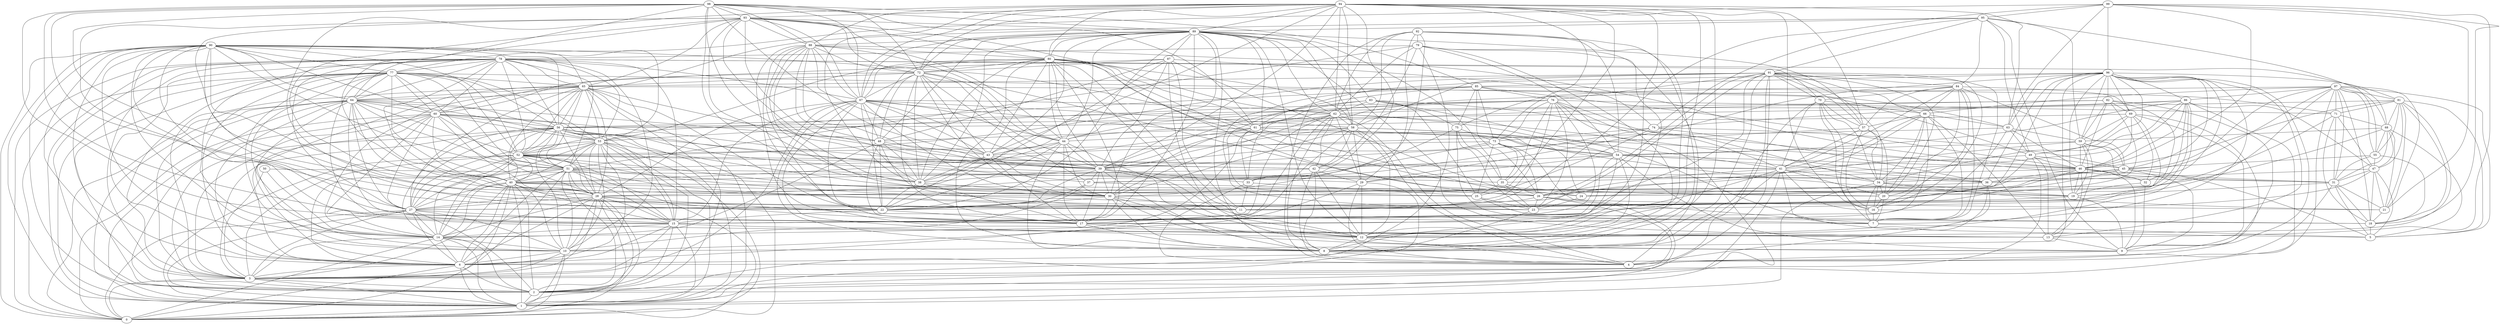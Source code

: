 digraph "sensornet-topology" {
label = "";
rankdir="BT";"0"->"1" [arrowhead = "both"] 
"0"->"3" [arrowhead = "both"] 
"0"->"6" [arrowhead = "both"] 
"0"->"10" [arrowhead = "both"] 
"0"->"14" [arrowhead = "both"] 
"0"->"27" [arrowhead = "both"] 
"0"->"28" [arrowhead = "both"] 
"0"->"40" [arrowhead = "both"] 
"0"->"51" [arrowhead = "both"] 
"0"->"53" [arrowhead = "both"] 
"0"->"56" [arrowhead = "both"] 
"0"->"60" [arrowhead = "both"] 
"0"->"64" [arrowhead = "both"] 
"0"->"77" [arrowhead = "both"] 
"0"->"78" [arrowhead = "both"] 
"0"->"90" [arrowhead = "both"] 
"1"->"2" [arrowhead = "both"] 
"1"->"3" [arrowhead = "both"] 
"1"->"6" [arrowhead = "both"] 
"1"->"10" [arrowhead = "both"] 
"1"->"14" [arrowhead = "both"] 
"1"->"15" [arrowhead = "both"] 
"1"->"26" [arrowhead = "both"] 
"1"->"27" [arrowhead = "both"] 
"1"->"28" [arrowhead = "both"] 
"1"->"29" [arrowhead = "both"] 
"1"->"34" [arrowhead = "both"] 
"1"->"40" [arrowhead = "both"] 
"1"->"52" [arrowhead = "both"] 
"1"->"53" [arrowhead = "both"] 
"1"->"56" [arrowhead = "both"] 
"1"->"60" [arrowhead = "both"] 
"1"->"64" [arrowhead = "both"] 
"1"->"65" [arrowhead = "both"] 
"1"->"76" [arrowhead = "both"] 
"1"->"77" [arrowhead = "both"] 
"1"->"78" [arrowhead = "both"] 
"1"->"90" [arrowhead = "both"] 
"2"->"3" [arrowhead = "both"] 
"2"->"6" [arrowhead = "both"] 
"2"->"14" [arrowhead = "both"] 
"2"->"15" [arrowhead = "both"] 
"2"->"23" [arrowhead = "both"] 
"2"->"27" [arrowhead = "both"] 
"2"->"28" [arrowhead = "both"] 
"2"->"40" [arrowhead = "both"] 
"2"->"41" [arrowhead = "both"] 
"2"->"49" [arrowhead = "both"] 
"2"->"51" [arrowhead = "both"] 
"2"->"53" [arrowhead = "both"] 
"2"->"56" [arrowhead = "both"] 
"2"->"64" [arrowhead = "both"] 
"2"->"65" [arrowhead = "both"] 
"2"->"77" [arrowhead = "both"] 
"2"->"78" [arrowhead = "both"] 
"2"->"90" [arrowhead = "both"] 
"2"->"91" [arrowhead = "both"] 
"3"->"6" [arrowhead = "both"] 
"3"->"10" [arrowhead = "both"] 
"3"->"14" [arrowhead = "both"] 
"3"->"15" [arrowhead = "both"] 
"3"->"26" [arrowhead = "both"] 
"3"->"27" [arrowhead = "both"] 
"3"->"28" [arrowhead = "both"] 
"3"->"40" [arrowhead = "both"] 
"3"->"50" [arrowhead = "both"] 
"3"->"51" [arrowhead = "both"] 
"3"->"52" [arrowhead = "both"] 
"3"->"56" [arrowhead = "both"] 
"3"->"60" [arrowhead = "both"] 
"3"->"64" [arrowhead = "both"] 
"3"->"65" [arrowhead = "both"] 
"3"->"67" [arrowhead = "both"] 
"3"->"77" [arrowhead = "both"] 
"3"->"78" [arrowhead = "both"] 
"3"->"90" [arrowhead = "both"] 
"3"->"97" [arrowhead = "both"] 
"4"->"8" [arrowhead = "both"] 
"4"->"9" [arrowhead = "both"] 
"4"->"12" [arrowhead = "both"] 
"4"->"29" [arrowhead = "both"] 
"4"->"33" [arrowhead = "both"] 
"4"->"36" [arrowhead = "both"] 
"4"->"42" [arrowhead = "both"] 
"4"->"58" [arrowhead = "both"] 
"4"->"62" [arrowhead = "both"] 
"4"->"69" [arrowhead = "both"] 
"4"->"79" [arrowhead = "both"] 
"4"->"86" [arrowhead = "both"] 
"4"->"91" [arrowhead = "both"] 
"4"->"92" [arrowhead = "both"] 
"5"->"7" [arrowhead = "both"] 
"5"->"18" [arrowhead = "both"] 
"5"->"31" [arrowhead = "both"] 
"5"->"45" [arrowhead = "both"] 
"5"->"47" [arrowhead = "both"] 
"5"->"68" [arrowhead = "both"] 
"5"->"81" [arrowhead = "both"] 
"5"->"83" [arrowhead = "both"] 
"5"->"97" [arrowhead = "both"] 
"6"->"10" [arrowhead = "both"] 
"6"->"14" [arrowhead = "both"] 
"6"->"15" [arrowhead = "both"] 
"6"->"27" [arrowhead = "both"] 
"6"->"28" [arrowhead = "both"] 
"6"->"31" [arrowhead = "both"] 
"6"->"40" [arrowhead = "both"] 
"6"->"51" [arrowhead = "both"] 
"6"->"52" [arrowhead = "both"] 
"6"->"53" [arrowhead = "both"] 
"6"->"60" [arrowhead = "both"] 
"6"->"62" [arrowhead = "both"] 
"6"->"64" [arrowhead = "both"] 
"6"->"65" [arrowhead = "both"] 
"6"->"77" [arrowhead = "both"] 
"6"->"78" [arrowhead = "both"] 
"6"->"79" [arrowhead = "both"] 
"6"->"90" [arrowhead = "both"] 
"7"->"16" [arrowhead = "both"] 
"7"->"20" [arrowhead = "both"] 
"7"->"34" [arrowhead = "both"] 
"7"->"39" [arrowhead = "both"] 
"7"->"41" [arrowhead = "both"] 
"7"->"66" [arrowhead = "both"] 
"7"->"70" [arrowhead = "both"] 
"7"->"73" [arrowhead = "both"] 
"7"->"75" [arrowhead = "both"] 
"7"->"84" [arrowhead = "both"] 
"7"->"91" [arrowhead = "both"] 
"7"->"96" [arrowhead = "both"] 
"8"->"12" [arrowhead = "both"] 
"8"->"17" [arrowhead = "both"] 
"8"->"30" [arrowhead = "both"] 
"8"->"39" [arrowhead = "both"] 
"8"->"41" [arrowhead = "both"] 
"8"->"42" [arrowhead = "both"] 
"8"->"44" [arrowhead = "both"] 
"8"->"54" [arrowhead = "both"] 
"8"->"62" [arrowhead = "both"] 
"8"->"67" [arrowhead = "both"] 
"8"->"70" [arrowhead = "both"] 
"8"->"79" [arrowhead = "both"] 
"8"->"80" [arrowhead = "both"] 
"8"->"89" [arrowhead = "both"] 
"8"->"91" [arrowhead = "both"] 
"8"->"92" [arrowhead = "both"] 
"8"->"94" [arrowhead = "both"] 
"9"->"13" [arrowhead = "both"] 
"9"->"19" [arrowhead = "both"] 
"9"->"30" [arrowhead = "both"] 
"9"->"32" [arrowhead = "both"] 
"9"->"45" [arrowhead = "both"] 
"9"->"46" [arrowhead = "both"] 
"9"->"54" [arrowhead = "both"] 
"9"->"69" [arrowhead = "both"] 
"9"->"82" [arrowhead = "both"] 
"9"->"87" [arrowhead = "both"] 
"9"->"95" [arrowhead = "both"] 
"9"->"96" [arrowhead = "both"] 
"10"->"14" [arrowhead = "both"] 
"10"->"27" [arrowhead = "both"] 
"10"->"28" [arrowhead = "both"] 
"10"->"29" [arrowhead = "both"] 
"10"->"37" [arrowhead = "both"] 
"10"->"40" [arrowhead = "both"] 
"10"->"51" [arrowhead = "both"] 
"10"->"53" [arrowhead = "both"] 
"10"->"56" [arrowhead = "both"] 
"10"->"64" [arrowhead = "both"] 
"10"->"77" [arrowhead = "both"] 
"10"->"78" [arrowhead = "both"] 
"10"->"90" [arrowhead = "both"] 
"10"->"96" [arrowhead = "both"] 
"11"->"19" [arrowhead = "both"] 
"11"->"26" [arrowhead = "both"] 
"11"->"30" [arrowhead = "both"] 
"11"->"33" [arrowhead = "both"] 
"11"->"40" [arrowhead = "both"] 
"11"->"46" [arrowhead = "both"] 
"11"->"48" [arrowhead = "both"] 
"11"->"69" [arrowhead = "both"] 
"11"->"76" [arrowhead = "both"] 
"11"->"80" [arrowhead = "both"] 
"11"->"87" [arrowhead = "both"] 
"11"->"90" [arrowhead = "both"] 
"11"->"96" [arrowhead = "both"] 
"11"->"98" [arrowhead = "both"] 
"11"->"99" [arrowhead = "both"] 
"12"->"17" [arrowhead = "both"] 
"12"->"29" [arrowhead = "both"] 
"12"->"30" [arrowhead = "both"] 
"12"->"36" [arrowhead = "both"] 
"12"->"39" [arrowhead = "both"] 
"12"->"42" [arrowhead = "both"] 
"12"->"44" [arrowhead = "both"] 
"12"->"54" [arrowhead = "both"] 
"12"->"58" [arrowhead = "both"] 
"12"->"67" [arrowhead = "both"] 
"12"->"79" [arrowhead = "both"] 
"12"->"80" [arrowhead = "both"] 
"12"->"81" [arrowhead = "both"] 
"12"->"86" [arrowhead = "both"] 
"12"->"89" [arrowhead = "both"] 
"12"->"92" [arrowhead = "both"] 
"12"->"94" [arrowhead = "both"] 
"13"->"15" [arrowhead = "both"] 
"13"->"46" [arrowhead = "both"] 
"13"->"49" [arrowhead = "both"] 
"13"->"59" [arrowhead = "both"] 
"13"->"66" [arrowhead = "both"] 
"13"->"88" [arrowhead = "both"] 
"13"->"89" [arrowhead = "both"] 
"13"->"96" [arrowhead = "both"] 
"13"->"98" [arrowhead = "both"] 
"13"->"99" [arrowhead = "both"] 
"14"->"15" [arrowhead = "both"] 
"14"->"27" [arrowhead = "both"] 
"14"->"28" [arrowhead = "both"] 
"14"->"40" [arrowhead = "both"] 
"14"->"48" [arrowhead = "both"] 
"14"->"50" [arrowhead = "both"] 
"14"->"51" [arrowhead = "both"] 
"14"->"52" [arrowhead = "both"] 
"14"->"53" [arrowhead = "both"] 
"14"->"56" [arrowhead = "both"] 
"14"->"60" [arrowhead = "both"] 
"14"->"61" [arrowhead = "both"] 
"14"->"65" [arrowhead = "both"] 
"14"->"77" [arrowhead = "both"] 
"14"->"78" [arrowhead = "both"] 
"14"->"90" [arrowhead = "both"] 
"15"->"22" [arrowhead = "both"] 
"15"->"27" [arrowhead = "both"] 
"15"->"28" [arrowhead = "both"] 
"15"->"40" [arrowhead = "both"] 
"15"->"41" [arrowhead = "both"] 
"15"->"51" [arrowhead = "both"] 
"15"->"52" [arrowhead = "both"] 
"15"->"53" [arrowhead = "both"] 
"15"->"54" [arrowhead = "both"] 
"15"->"56" [arrowhead = "both"] 
"15"->"63" [arrowhead = "both"] 
"15"->"64" [arrowhead = "both"] 
"15"->"67" [arrowhead = "both"] 
"15"->"76" [arrowhead = "both"] 
"15"->"77" [arrowhead = "both"] 
"15"->"78" [arrowhead = "both"] 
"15"->"90" [arrowhead = "both"] 
"15"->"91" [arrowhead = "both"] 
"16"->"20" [arrowhead = "both"] 
"16"->"34" [arrowhead = "both"] 
"16"->"41" [arrowhead = "both"] 
"16"->"47" [arrowhead = "both"] 
"16"->"57" [arrowhead = "both"] 
"16"->"70" [arrowhead = "both"] 
"16"->"84" [arrowhead = "both"] 
"16"->"91" [arrowhead = "both"] 
"16"->"94" [arrowhead = "both"] 
"17"->"22" [arrowhead = "both"] 
"17"->"28" [arrowhead = "both"] 
"17"->"30" [arrowhead = "both"] 
"17"->"38" [arrowhead = "both"] 
"17"->"39" [arrowhead = "both"] 
"17"->"43" [arrowhead = "both"] 
"17"->"44" [arrowhead = "both"] 
"17"->"48" [arrowhead = "both"] 
"17"->"58" [arrowhead = "both"] 
"17"->"62" [arrowhead = "both"] 
"17"->"66" [arrowhead = "both"] 
"17"->"72" [arrowhead = "both"] 
"17"->"80" [arrowhead = "both"] 
"17"->"88" [arrowhead = "both"] 
"17"->"89" [arrowhead = "both"] 
"17"->"93" [arrowhead = "both"] 
"17"->"94" [arrowhead = "both"] 
"17"->"98" [arrowhead = "both"] 
"18"->"21" [arrowhead = "both"] 
"18"->"25" [arrowhead = "both"] 
"18"->"28" [arrowhead = "both"] 
"18"->"31" [arrowhead = "both"] 
"18"->"47" [arrowhead = "both"] 
"18"->"55" [arrowhead = "both"] 
"18"->"71" [arrowhead = "both"] 
"18"->"81" [arrowhead = "both"] 
"18"->"97" [arrowhead = "both"] 
"18"->"99" [arrowhead = "both"] 
"19"->"31" [arrowhead = "both"] 
"19"->"32" [arrowhead = "both"] 
"19"->"34" [arrowhead = "both"] 
"19"->"40" [arrowhead = "both"] 
"19"->"46" [arrowhead = "both"] 
"19"->"59" [arrowhead = "both"] 
"19"->"61" [arrowhead = "both"] 
"19"->"82" [arrowhead = "both"] 
"19"->"96" [arrowhead = "both"] 
"20"->"34" [arrowhead = "both"] 
"20"->"41" [arrowhead = "both"] 
"20"->"57" [arrowhead = "both"] 
"20"->"66" [arrowhead = "both"] 
"20"->"72" [arrowhead = "both"] 
"20"->"80" [arrowhead = "both"] 
"20"->"82" [arrowhead = "both"] 
"20"->"84" [arrowhead = "both"] 
"20"->"91" [arrowhead = "both"] 
"21"->"26" [arrowhead = "both"] 
"21"->"31" [arrowhead = "both"] 
"21"->"34" [arrowhead = "both"] 
"21"->"47" [arrowhead = "both"] 
"21"->"68" [arrowhead = "both"] 
"21"->"81" [arrowhead = "both"] 
"21"->"97" [arrowhead = "both"] 
"21"->"99" [arrowhead = "both"] 
"22"->"30" [arrowhead = "both"] 
"22"->"37" [arrowhead = "both"] 
"22"->"38" [arrowhead = "both"] 
"22"->"39" [arrowhead = "both"] 
"22"->"43" [arrowhead = "both"] 
"22"->"44" [arrowhead = "both"] 
"22"->"48" [arrowhead = "both"] 
"22"->"65" [arrowhead = "both"] 
"22"->"66" [arrowhead = "both"] 
"22"->"67" [arrowhead = "both"] 
"22"->"80" [arrowhead = "both"] 
"22"->"88" [arrowhead = "both"] 
"22"->"89" [arrowhead = "both"] 
"22"->"93" [arrowhead = "both"] 
"22"->"94" [arrowhead = "both"] 
"22"->"98" [arrowhead = "both"] 
"23"->"24" [arrowhead = "both"] 
"23"->"25" [arrowhead = "both"] 
"23"->"26" [arrowhead = "both"] 
"23"->"35" [arrowhead = "both"] 
"23"->"51" [arrowhead = "both"] 
"23"->"52" [arrowhead = "both"] 
"23"->"75" [arrowhead = "both"] 
"23"->"76" [arrowhead = "both"] 
"23"->"85" [arrowhead = "both"] 
"23"->"86" [arrowhead = "both"] 
"23"->"91" [arrowhead = "both"] 
"24"->"36" [arrowhead = "both"] 
"24"->"37" [arrowhead = "both"] 
"24"->"45" [arrowhead = "both"] 
"24"->"73" [arrowhead = "both"] 
"24"->"86" [arrowhead = "both"] 
"24"->"87" [arrowhead = "both"] 
"25"->"33" [arrowhead = "both"] 
"25"->"35" [arrowhead = "both"] 
"25"->"52" [arrowhead = "both"] 
"25"->"73" [arrowhead = "both"] 
"25"->"74" [arrowhead = "both"] 
"25"->"83" [arrowhead = "both"] 
"25"->"85" [arrowhead = "both"] 
"26"->"35" [arrowhead = "both"] 
"26"->"41" [arrowhead = "both"] 
"26"->"45" [arrowhead = "both"] 
"26"->"51" [arrowhead = "both"] 
"26"->"53" [arrowhead = "both"] 
"26"->"59" [arrowhead = "both"] 
"26"->"61" [arrowhead = "both"] 
"26"->"71" [arrowhead = "both"] 
"26"->"73" [arrowhead = "both"] 
"26"->"80" [arrowhead = "both"] 
"26"->"85" [arrowhead = "both"] 
"26"->"91" [arrowhead = "both"] 
"27"->"28" [arrowhead = "both"] 
"27"->"40" [arrowhead = "both"] 
"27"->"49" [arrowhead = "both"] 
"27"->"51" [arrowhead = "both"] 
"27"->"52" [arrowhead = "both"] 
"27"->"53" [arrowhead = "both"] 
"27"->"56" [arrowhead = "both"] 
"27"->"60" [arrowhead = "both"] 
"27"->"64" [arrowhead = "both"] 
"27"->"65" [arrowhead = "both"] 
"27"->"78" [arrowhead = "both"] 
"27"->"87" [arrowhead = "both"] 
"27"->"90" [arrowhead = "both"] 
"27"->"97" [arrowhead = "both"] 
"28"->"40" [arrowhead = "both"] 
"28"->"45" [arrowhead = "both"] 
"28"->"51" [arrowhead = "both"] 
"28"->"52" [arrowhead = "both"] 
"28"->"53" [arrowhead = "both"] 
"28"->"56" [arrowhead = "both"] 
"28"->"60" [arrowhead = "both"] 
"28"->"64" [arrowhead = "both"] 
"28"->"65" [arrowhead = "both"] 
"28"->"67" [arrowhead = "both"] 
"28"->"68" [arrowhead = "both"] 
"28"->"73" [arrowhead = "both"] 
"28"->"77" [arrowhead = "both"] 
"28"->"90" [arrowhead = "both"] 
"28"->"93" [arrowhead = "both"] 
"29"->"42" [arrowhead = "both"] 
"29"->"51" [arrowhead = "both"] 
"29"->"54" [arrowhead = "both"] 
"29"->"58" [arrowhead = "both"] 
"29"->"62" [arrowhead = "both"] 
"29"->"92" [arrowhead = "both"] 
"29"->"96" [arrowhead = "both"] 
"30"->"38" [arrowhead = "both"] 
"30"->"39" [arrowhead = "both"] 
"30"->"40" [arrowhead = "both"] 
"30"->"43" [arrowhead = "both"] 
"30"->"44" [arrowhead = "both"] 
"30"->"58" [arrowhead = "both"] 
"30"->"61" [arrowhead = "both"] 
"30"->"62" [arrowhead = "both"] 
"30"->"67" [arrowhead = "both"] 
"30"->"72" [arrowhead = "both"] 
"30"->"88" [arrowhead = "both"] 
"30"->"89" [arrowhead = "both"] 
"30"->"92" [arrowhead = "both"] 
"30"->"93" [arrowhead = "both"] 
"30"->"94" [arrowhead = "both"] 
"31"->"46" [arrowhead = "both"] 
"31"->"47" [arrowhead = "both"] 
"31"->"55" [arrowhead = "both"] 
"31"->"56" [arrowhead = "both"] 
"31"->"68" [arrowhead = "both"] 
"31"->"71" [arrowhead = "both"] 
"31"->"83" [arrowhead = "both"] 
"31"->"97" [arrowhead = "both"] 
"32"->"46" [arrowhead = "both"] 
"32"->"59" [arrowhead = "both"] 
"32"->"69" [arrowhead = "both"] 
"32"->"96" [arrowhead = "both"] 
"33"->"39" [arrowhead = "both"] 
"33"->"61" [arrowhead = "both"] 
"33"->"75" [arrowhead = "both"] 
"33"->"89" [arrowhead = "both"] 
"33"->"94" [arrowhead = "both"] 
"34"->"41" [arrowhead = "both"] 
"34"->"45" [arrowhead = "both"] 
"34"->"57" [arrowhead = "both"] 
"34"->"66" [arrowhead = "both"] 
"34"->"69" [arrowhead = "both"] 
"34"->"70" [arrowhead = "both"] 
"34"->"76" [arrowhead = "both"] 
"34"->"91" [arrowhead = "both"] 
"35"->"46" [arrowhead = "both"] 
"35"->"50" [arrowhead = "both"] 
"35"->"73" [arrowhead = "both"] 
"35"->"75" [arrowhead = "both"] 
"35"->"76" [arrowhead = "both"] 
"35"->"89" [arrowhead = "both"] 
"36"->"46" [arrowhead = "both"] 
"36"->"47" [arrowhead = "both"] 
"36"->"54" [arrowhead = "both"] 
"36"->"56" [arrowhead = "both"] 
"36"->"62" [arrowhead = "both"] 
"36"->"74" [arrowhead = "both"] 
"36"->"96" [arrowhead = "both"] 
"36"->"97" [arrowhead = "both"] 
"37"->"39" [arrowhead = "both"] 
"37"->"60" [arrowhead = "both"] 
"37"->"72" [arrowhead = "both"] 
"37"->"74" [arrowhead = "both"] 
"37"->"86" [arrowhead = "both"] 
"38"->"39" [arrowhead = "both"] 
"38"->"43" [arrowhead = "both"] 
"38"->"44" [arrowhead = "both"] 
"38"->"48" [arrowhead = "both"] 
"38"->"67" [arrowhead = "both"] 
"38"->"72" [arrowhead = "both"] 
"38"->"80" [arrowhead = "both"] 
"38"->"88" [arrowhead = "both"] 
"38"->"89" [arrowhead = "both"] 
"38"->"93" [arrowhead = "both"] 
"38"->"94" [arrowhead = "both"] 
"38"->"98" [arrowhead = "both"] 
"39"->"43" [arrowhead = "both"] 
"39"->"44" [arrowhead = "both"] 
"39"->"48" [arrowhead = "both"] 
"39"->"57" [arrowhead = "both"] 
"39"->"58" [arrowhead = "both"] 
"39"->"62" [arrowhead = "both"] 
"39"->"67" [arrowhead = "both"] 
"39"->"72" [arrowhead = "both"] 
"39"->"73" [arrowhead = "both"] 
"39"->"80" [arrowhead = "both"] 
"39"->"83" [arrowhead = "both"] 
"39"->"87" [arrowhead = "both"] 
"39"->"88" [arrowhead = "both"] 
"39"->"93" [arrowhead = "both"] 
"39"->"94" [arrowhead = "both"] 
"39"->"98" [arrowhead = "both"] 
"40"->"42" [arrowhead = "both"] 
"40"->"51" [arrowhead = "both"] 
"40"->"52" [arrowhead = "both"] 
"40"->"53" [arrowhead = "both"] 
"40"->"56" [arrowhead = "both"] 
"40"->"60" [arrowhead = "both"] 
"40"->"61" [arrowhead = "both"] 
"40"->"64" [arrowhead = "both"] 
"40"->"65" [arrowhead = "both"] 
"40"->"77" [arrowhead = "both"] 
"40"->"78" [arrowhead = "both"] 
"41"->"49" [arrowhead = "both"] 
"41"->"52" [arrowhead = "both"] 
"41"->"57" [arrowhead = "both"] 
"41"->"58" [arrowhead = "both"] 
"41"->"65" [arrowhead = "both"] 
"41"->"66" [arrowhead = "both"] 
"41"->"70" [arrowhead = "both"] 
"41"->"76" [arrowhead = "both"] 
"41"->"84" [arrowhead = "both"] 
"42"->"52" [arrowhead = "both"] 
"42"->"54" [arrowhead = "both"] 
"42"->"58" [arrowhead = "both"] 
"42"->"60" [arrowhead = "both"] 
"42"->"62" [arrowhead = "both"] 
"42"->"79" [arrowhead = "both"] 
"43"->"44" [arrowhead = "both"] 
"43"->"48" [arrowhead = "both"] 
"43"->"63" [arrowhead = "both"] 
"43"->"67" [arrowhead = "both"] 
"43"->"72" [arrowhead = "both"] 
"43"->"80" [arrowhead = "both"] 
"43"->"88" [arrowhead = "both"] 
"43"->"89" [arrowhead = "both"] 
"43"->"94" [arrowhead = "both"] 
"43"->"98" [arrowhead = "both"] 
"44"->"58" [arrowhead = "both"] 
"44"->"62" [arrowhead = "both"] 
"44"->"67" [arrowhead = "both"] 
"44"->"72" [arrowhead = "both"] 
"44"->"80" [arrowhead = "both"] 
"44"->"82" [arrowhead = "both"] 
"44"->"88" [arrowhead = "both"] 
"44"->"89" [arrowhead = "both"] 
"44"->"93" [arrowhead = "both"] 
"45"->"49" [arrowhead = "both"] 
"45"->"55" [arrowhead = "both"] 
"45"->"59" [arrowhead = "both"] 
"45"->"74" [arrowhead = "both"] 
"45"->"84" [arrowhead = "both"] 
"45"->"96" [arrowhead = "both"] 
"45"->"97" [arrowhead = "both"] 
"46"->"49" [arrowhead = "both"] 
"46"->"54" [arrowhead = "both"] 
"46"->"59" [arrowhead = "both"] 
"46"->"61" [arrowhead = "both"] 
"46"->"63" [arrowhead = "both"] 
"46"->"69" [arrowhead = "both"] 
"46"->"81" [arrowhead = "both"] 
"46"->"82" [arrowhead = "both"] 
"46"->"85" [arrowhead = "both"] 
"46"->"86" [arrowhead = "both"] 
"46"->"88" [arrowhead = "both"] 
"46"->"99" [arrowhead = "both"] 
"47"->"55" [arrowhead = "both"] 
"47"->"68" [arrowhead = "both"] 
"47"->"71" [arrowhead = "both"] 
"47"->"81" [arrowhead = "both"] 
"47"->"86" [arrowhead = "both"] 
"48"->"61" [arrowhead = "both"] 
"48"->"64" [arrowhead = "both"] 
"48"->"67" [arrowhead = "both"] 
"48"->"72" [arrowhead = "both"] 
"48"->"87" [arrowhead = "both"] 
"48"->"88" [arrowhead = "both"] 
"48"->"89" [arrowhead = "both"] 
"48"->"93" [arrowhead = "both"] 
"49"->"63" [arrowhead = "both"] 
"49"->"77" [arrowhead = "both"] 
"49"->"86" [arrowhead = "both"] 
"49"->"95" [arrowhead = "both"] 
"49"->"96" [arrowhead = "both"] 
"51"->"52" [arrowhead = "both"] 
"51"->"53" [arrowhead = "both"] 
"51"->"56" [arrowhead = "both"] 
"51"->"60" [arrowhead = "both"] 
"51"->"64" [arrowhead = "both"] 
"51"->"65" [arrowhead = "both"] 
"51"->"76" [arrowhead = "both"] 
"51"->"77" [arrowhead = "both"] 
"51"->"78" [arrowhead = "both"] 
"51"->"79" [arrowhead = "both"] 
"51"->"90" [arrowhead = "both"] 
"52"->"53" [arrowhead = "both"] 
"52"->"56" [arrowhead = "both"] 
"52"->"64" [arrowhead = "both"] 
"52"->"65" [arrowhead = "both"] 
"52"->"73" [arrowhead = "both"] 
"52"->"77" [arrowhead = "both"] 
"52"->"78" [arrowhead = "both"] 
"52"->"85" [arrowhead = "both"] 
"52"->"90" [arrowhead = "both"] 
"52"->"91" [arrowhead = "both"] 
"53"->"56" [arrowhead = "both"] 
"53"->"60" [arrowhead = "both"] 
"53"->"64" [arrowhead = "both"] 
"53"->"65" [arrowhead = "both"] 
"53"->"76" [arrowhead = "both"] 
"53"->"77" [arrowhead = "both"] 
"53"->"78" [arrowhead = "both"] 
"53"->"80" [arrowhead = "both"] 
"53"->"90" [arrowhead = "both"] 
"54"->"58" [arrowhead = "both"] 
"54"->"59" [arrowhead = "both"] 
"54"->"62" [arrowhead = "both"] 
"54"->"67" [arrowhead = "both"] 
"54"->"79" [arrowhead = "both"] 
"54"->"86" [arrowhead = "both"] 
"54"->"92" [arrowhead = "both"] 
"54"->"93" [arrowhead = "both"] 
"55"->"68" [arrowhead = "both"] 
"55"->"81" [arrowhead = "both"] 
"55"->"95" [arrowhead = "both"] 
"55"->"97" [arrowhead = "both"] 
"56"->"60" [arrowhead = "both"] 
"56"->"64" [arrowhead = "both"] 
"56"->"65" [arrowhead = "both"] 
"56"->"77" [arrowhead = "both"] 
"56"->"78" [arrowhead = "both"] 
"56"->"81" [arrowhead = "both"] 
"56"->"82" [arrowhead = "both"] 
"56"->"90" [arrowhead = "both"] 
"56"->"97" [arrowhead = "both"] 
"57"->"66" [arrowhead = "both"] 
"57"->"70" [arrowhead = "both"] 
"57"->"84" [arrowhead = "both"] 
"57"->"89" [arrowhead = "both"] 
"57"->"91" [arrowhead = "both"] 
"57"->"94" [arrowhead = "both"] 
"58"->"62" [arrowhead = "both"] 
"58"->"67" [arrowhead = "both"] 
"58"->"80" [arrowhead = "both"] 
"58"->"89" [arrowhead = "both"] 
"58"->"91" [arrowhead = "both"] 
"58"->"92" [arrowhead = "both"] 
"58"->"94" [arrowhead = "both"] 
"59"->"63" [arrowhead = "both"] 
"59"->"68" [arrowhead = "both"] 
"59"->"69" [arrowhead = "both"] 
"59"->"82" [arrowhead = "both"] 
"59"->"95" [arrowhead = "both"] 
"59"->"96" [arrowhead = "both"] 
"60"->"64" [arrowhead = "both"] 
"60"->"72" [arrowhead = "both"] 
"60"->"77" [arrowhead = "both"] 
"60"->"78" [arrowhead = "both"] 
"60"->"87" [arrowhead = "both"] 
"60"->"90" [arrowhead = "both"] 
"61"->"69" [arrowhead = "both"] 
"61"->"76" [arrowhead = "both"] 
"61"->"80" [arrowhead = "both"] 
"61"->"83" [arrowhead = "both"] 
"61"->"90" [arrowhead = "both"] 
"61"->"96" [arrowhead = "both"] 
"61"->"98" [arrowhead = "both"] 
"62"->"67" [arrowhead = "both"] 
"62"->"79" [arrowhead = "both"] 
"62"->"80" [arrowhead = "both"] 
"62"->"83" [arrowhead = "both"] 
"62"->"86" [arrowhead = "both"] 
"62"->"89" [arrowhead = "both"] 
"62"->"92" [arrowhead = "both"] 
"62"->"94" [arrowhead = "both"] 
"63"->"65" [arrowhead = "both"] 
"63"->"66" [arrowhead = "both"] 
"63"->"94" [arrowhead = "both"] 
"63"->"96" [arrowhead = "both"] 
"63"->"99" [arrowhead = "both"] 
"64"->"65" [arrowhead = "both"] 
"64"->"77" [arrowhead = "both"] 
"64"->"78" [arrowhead = "both"] 
"64"->"90" [arrowhead = "both"] 
"64"->"95" [arrowhead = "both"] 
"64"->"98" [arrowhead = "both"] 
"65"->"72" [arrowhead = "both"] 
"65"->"77" [arrowhead = "both"] 
"65"->"78" [arrowhead = "both"] 
"65"->"90" [arrowhead = "both"] 
"65"->"91" [arrowhead = "both"] 
"65"->"93" [arrowhead = "both"] 
"66"->"70" [arrowhead = "both"] 
"66"->"84" [arrowhead = "both"] 
"66"->"91" [arrowhead = "both"] 
"66"->"97" [arrowhead = "both"] 
"67"->"72" [arrowhead = "both"] 
"67"->"78" [arrowhead = "both"] 
"67"->"80" [arrowhead = "both"] 
"67"->"88" [arrowhead = "both"] 
"67"->"89" [arrowhead = "both"] 
"67"->"93" [arrowhead = "both"] 
"67"->"94" [arrowhead = "both"] 
"67"->"98" [arrowhead = "both"] 
"68"->"71" [arrowhead = "both"] 
"68"->"78" [arrowhead = "both"] 
"68"->"81" [arrowhead = "both"] 
"68"->"97" [arrowhead = "both"] 
"69"->"82" [arrowhead = "both"] 
"69"->"84" [arrowhead = "both"] 
"69"->"96" [arrowhead = "both"] 
"70"->"78" [arrowhead = "both"] 
"70"->"84" [arrowhead = "both"] 
"70"->"91" [arrowhead = "both"] 
"71"->"76" [arrowhead = "both"] 
"71"->"81" [arrowhead = "both"] 
"71"->"85" [arrowhead = "both"] 
"71"->"97" [arrowhead = "both"] 
"72"->"80" [arrowhead = "both"] 
"72"->"87" [arrowhead = "both"] 
"72"->"88" [arrowhead = "both"] 
"72"->"89" [arrowhead = "both"] 
"72"->"93" [arrowhead = "both"] 
"72"->"94" [arrowhead = "both"] 
"72"->"98" [arrowhead = "both"] 
"73"->"74" [arrowhead = "both"] 
"73"->"75" [arrowhead = "both"] 
"73"->"76" [arrowhead = "both"] 
"73"->"85" [arrowhead = "both"] 
"73"->"94" [arrowhead = "both"] 
"74"->"86" [arrowhead = "both"] 
"74"->"87" [arrowhead = "both"] 
"74"->"95" [arrowhead = "both"] 
"75"->"83" [arrowhead = "both"] 
"75"->"84" [arrowhead = "both"] 
"75"->"85" [arrowhead = "both"] 
"76"->"85" [arrowhead = "both"] 
"76"->"91" [arrowhead = "both"] 
"77"->"78" [arrowhead = "both"] 
"77"->"90" [arrowhead = "both"] 
"77"->"99" [arrowhead = "both"] 
"78"->"79" [arrowhead = "both"] 
"78"->"90" [arrowhead = "both"] 
"79"->"92" [arrowhead = "both"] 
"80"->"88" [arrowhead = "both"] 
"80"->"89" [arrowhead = "both"] 
"80"->"93" [arrowhead = "both"] 
"80"->"94" [arrowhead = "both"] 
"81"->"96" [arrowhead = "both"] 
"81"->"97" [arrowhead = "both"] 
"82"->"96" [arrowhead = "both"] 
"83"->"89" [arrowhead = "both"] 
"84"->"91" [arrowhead = "both"] 
"84"->"95" [arrowhead = "both"] 
"85"->"96" [arrowhead = "both"] 
"85"->"98" [arrowhead = "both"] 
"86"->"96" [arrowhead = "both"] 
"86"->"97" [arrowhead = "both"] 
"87"->"89" [arrowhead = "both"] 
"88"->"89" [arrowhead = "both"] 
"88"->"93" [arrowhead = "both"] 
"88"->"94" [arrowhead = "both"] 
"88"->"98" [arrowhead = "both"] 
"89"->"93" [arrowhead = "both"] 
"89"->"94" [arrowhead = "both"] 
"89"->"95" [arrowhead = "both"] 
"89"->"98" [arrowhead = "both"] 
"91"->"95" [arrowhead = "both"] 
"93"->"94" [arrowhead = "both"] 
"93"->"98" [arrowhead = "both"] 
"95"->"99" [arrowhead = "both"] 
"96"->"99" [arrowhead = "both"] 
}

